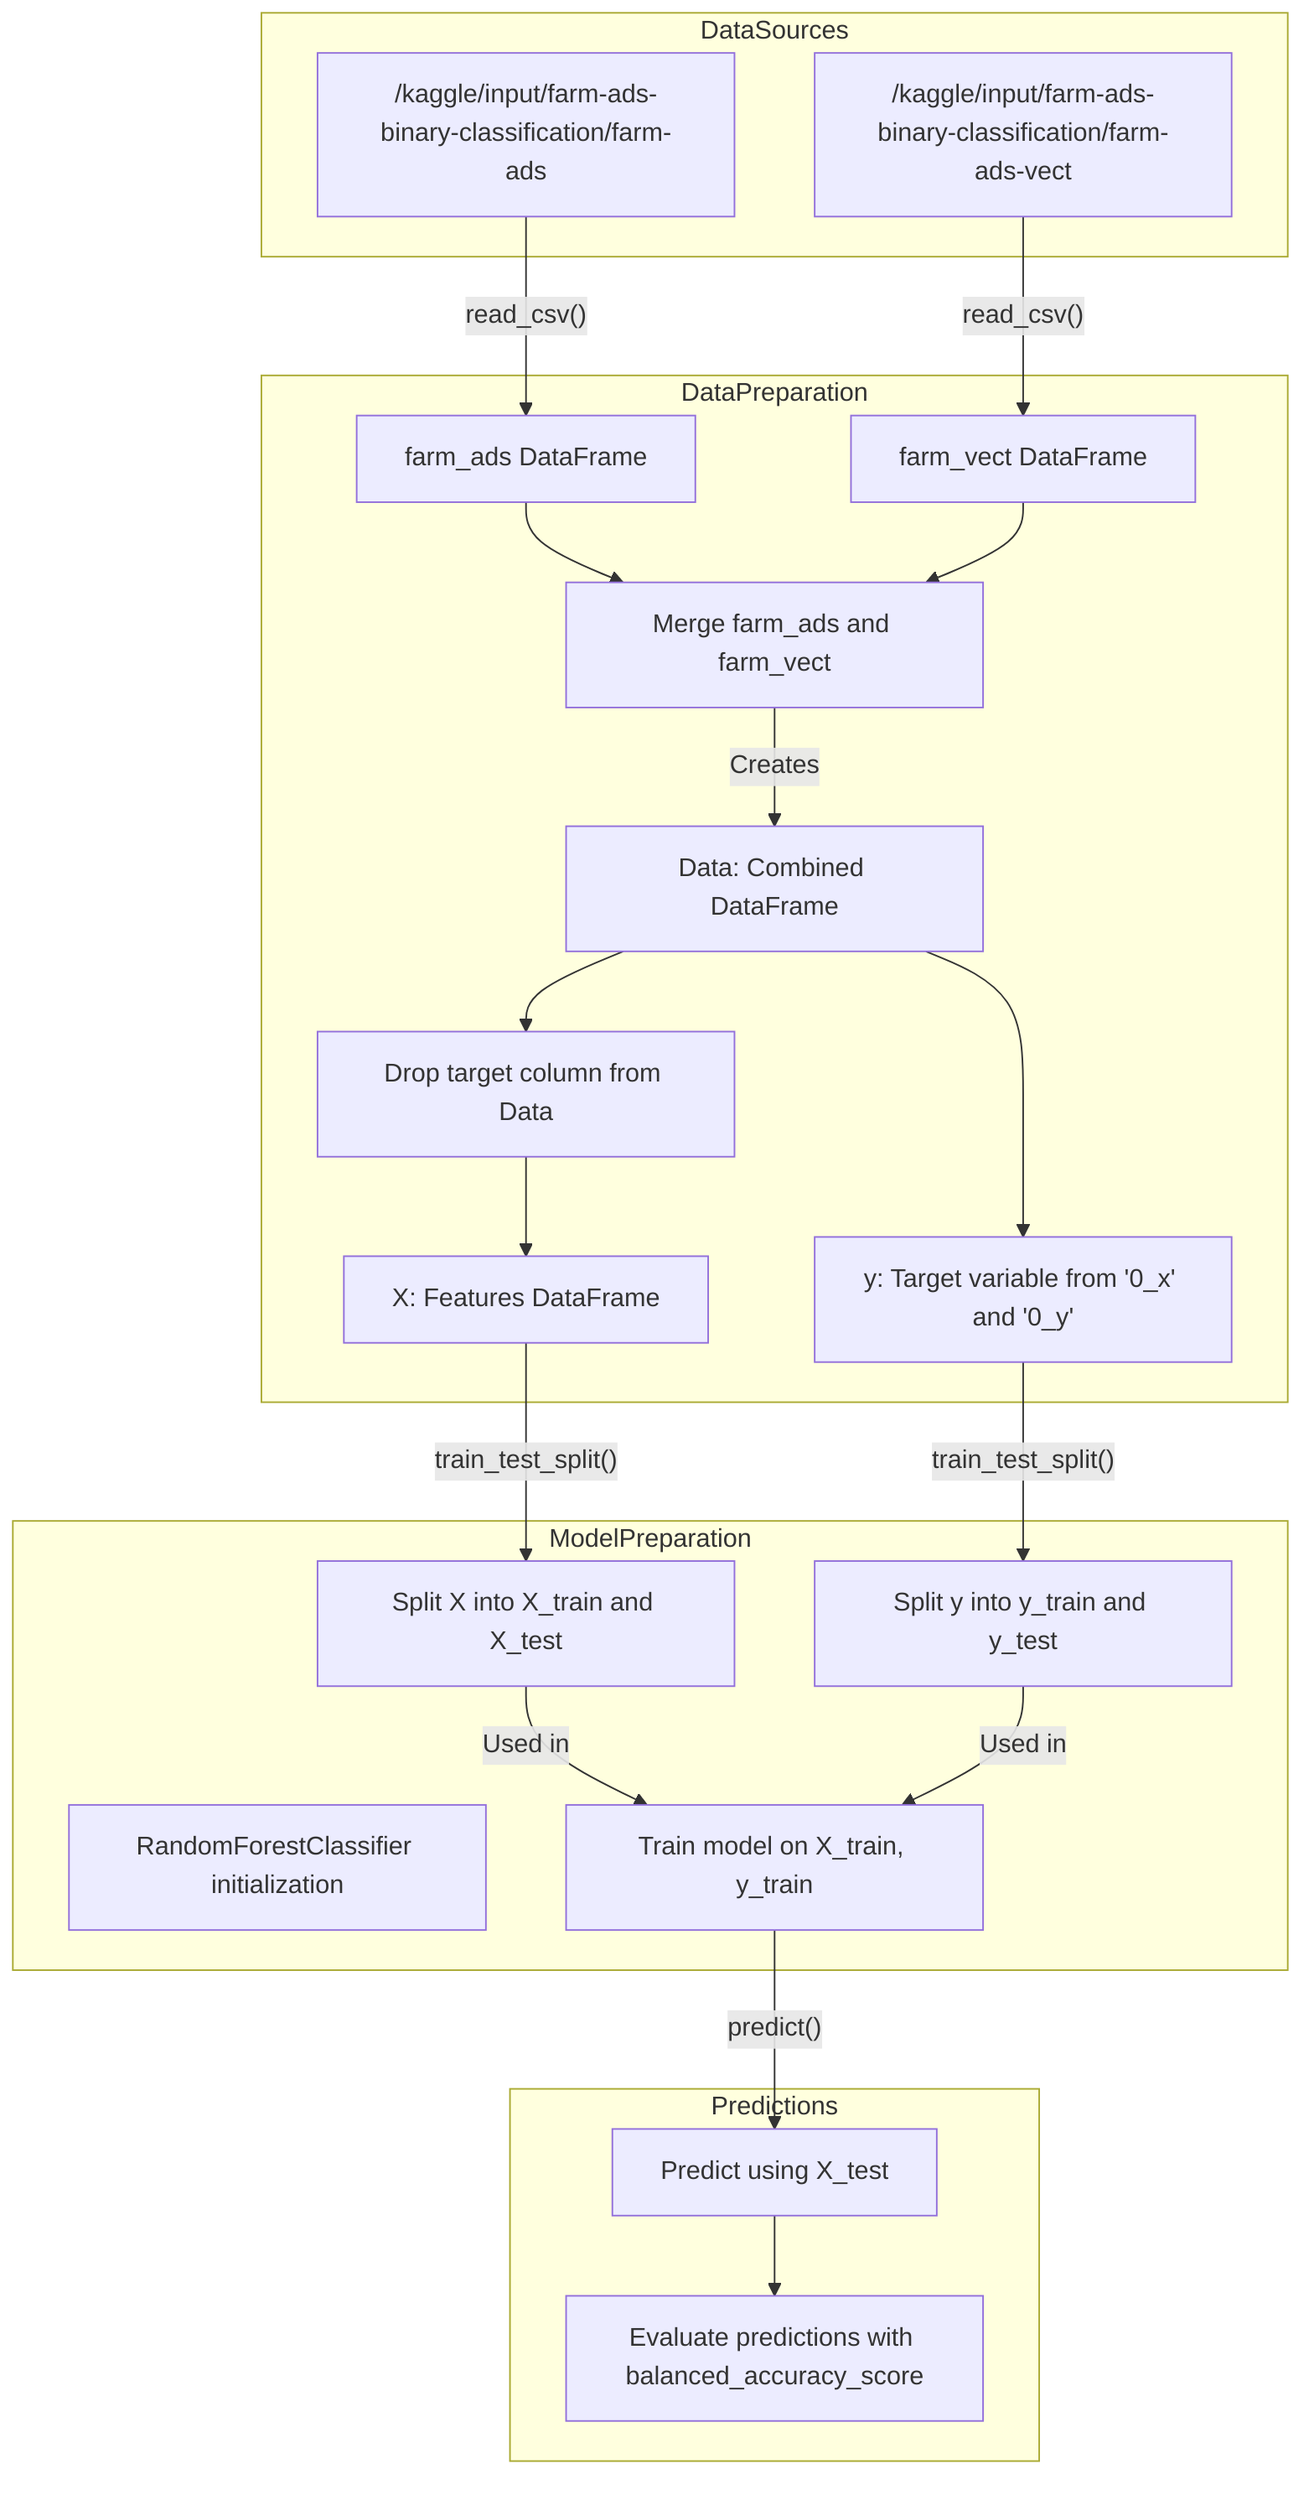 flowchart TD
    subgraph DataSources
        D1["/kaggle/input/farm-ads-binary-classification/farm-ads"]
        D2["/kaggle/input/farm-ads-binary-classification/farm-ads-vect"]
    end
    
    subgraph DataPreparation
        A1["farm_ads DataFrame"]
        A2["farm_vect DataFrame"]
        A3["Merge farm_ads and farm_vect"]
        A4["Data: Combined DataFrame"]
        A5["Drop target column from Data"]
        A6["X: Features DataFrame"]
        A7["y: Target variable from '0_x' and '0_y'"]
    end

    subgraph ModelPreparation
        B1["Split X into X_train and X_test"]
        B2["Split y into y_train and y_test"]
        B3["RandomForestClassifier initialization"]
        B4["Train model on X_train, y_train"]
    end
    
    subgraph Predictions
        C1["Predict using X_test"]
        C2["Evaluate predictions with balanced_accuracy_score"]
    end

    D1 -->|"read_csv()"| A1 --> A3
    D2 -->|"read_csv()"| A2 --> A3
    A3 -->|"Creates"| A4
    A4 --> A5 --> A6
    A4 --> A7
    A6 -->|"train_test_split()"| B1
    A7 -->|"train_test_split()"| B2
    B1 -->|"Used in"| B4
    B2 -->|"Used in"| B4
    B4 -->|"predict()"| C1
    C1 --> C2